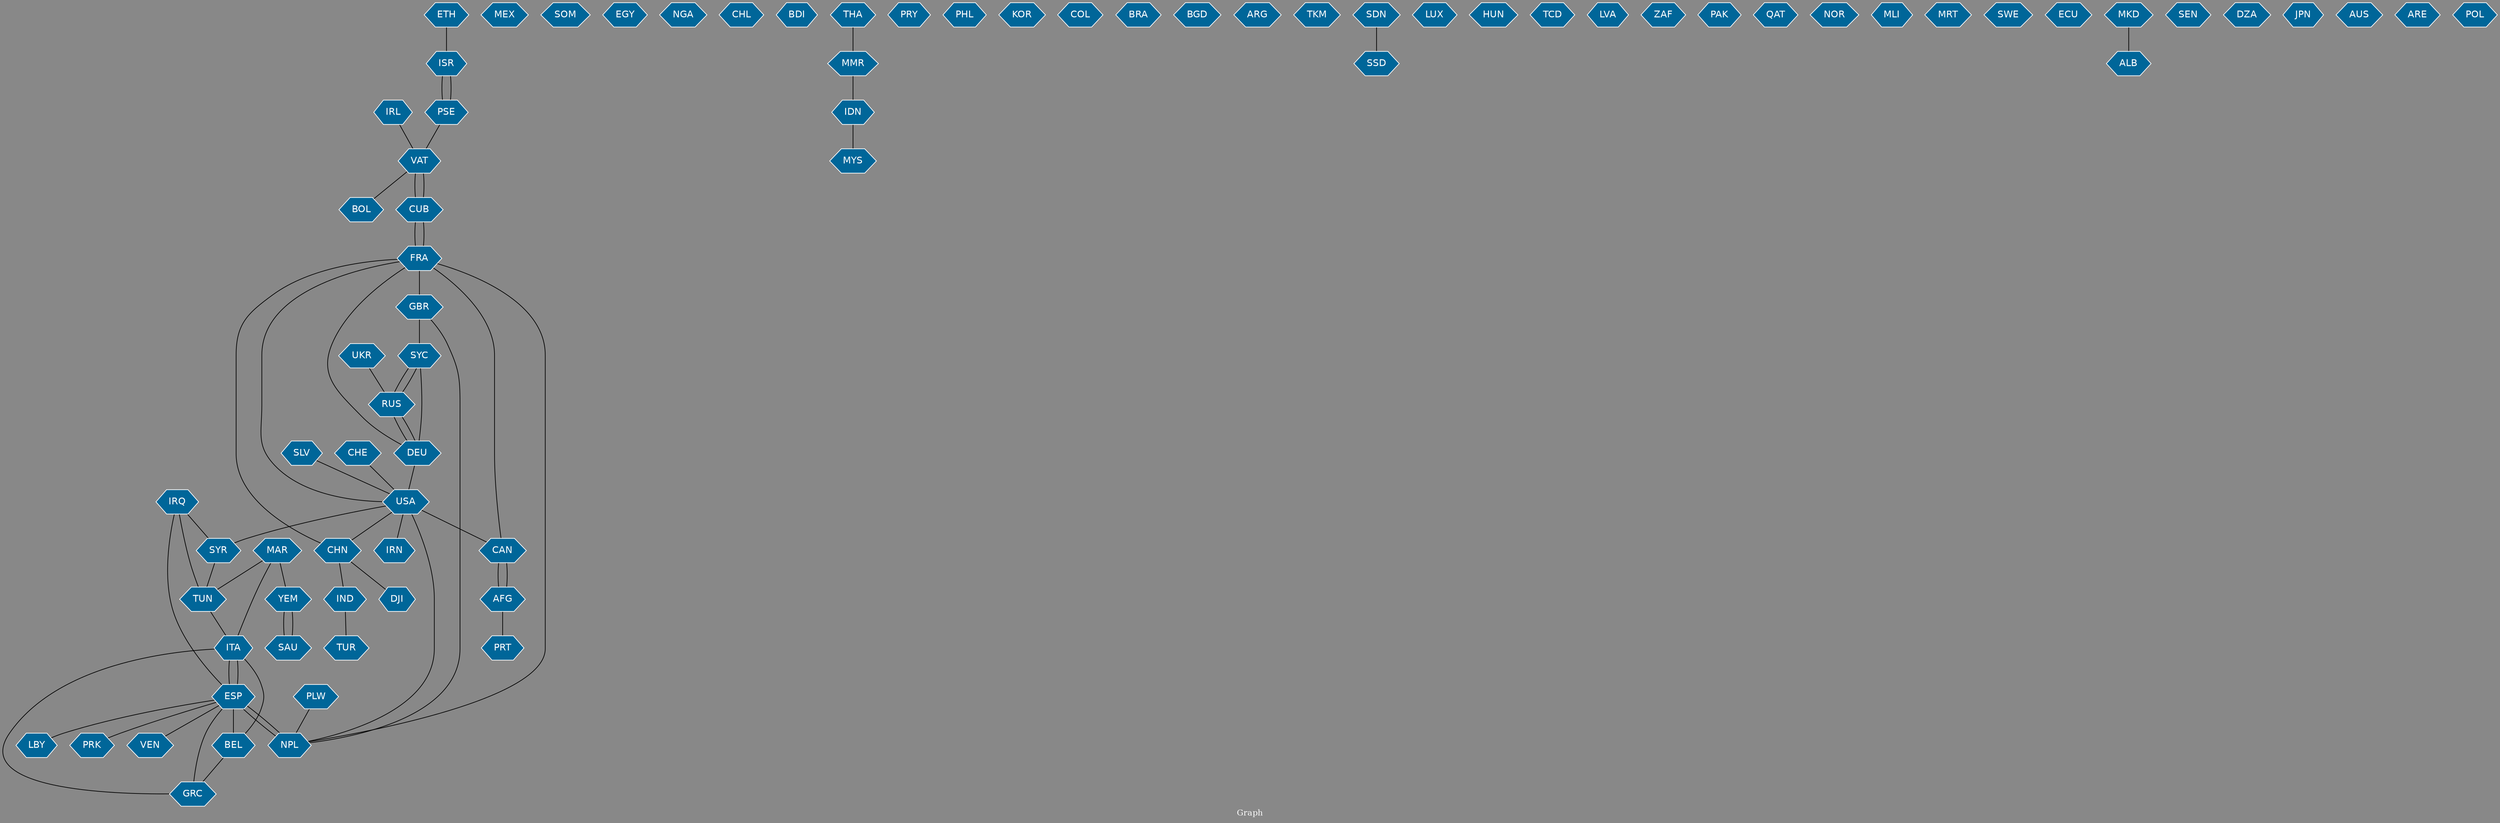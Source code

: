 // Countries together in item graph
graph {
	graph [bgcolor="#888888" fontcolor=white fontsize=12 label="Graph" outputorder=edgesfirst overlap=prism]
	node [color=white fillcolor="#006699" fontcolor=white fontname=Helvetica shape=hexagon style=filled]
	edge [arrowhead=open color=black fontcolor=white fontname=Courier fontsize=12]
		ISR [label=ISR]
		GBR [label=GBR]
		USA [label=USA]
		TUR [label=TUR]
		BEL [label=BEL]
		IRQ [label=IRQ]
		BOL [label=BOL]
		SYR [label=SYR]
		IRN [label=IRN]
		MEX [label=MEX]
		AFG [label=AFG]
		ESP [label=ESP]
		NPL [label=NPL]
		CHN [label=CHN]
		PRT [label=PRT]
		UKR [label=UKR]
		SOM [label=SOM]
		PSE [label=PSE]
		VAT [label=VAT]
		PRK [label=PRK]
		IND [label=IND]
		EGY [label=EGY]
		SAU [label=SAU]
		ITA [label=ITA]
		RUS [label=RUS]
		NGA [label=NGA]
		CHL [label=CHL]
		SYC [label=SYC]
		VEN [label=VEN]
		MAR [label=MAR]
		TUN [label=TUN]
		BDI [label=BDI]
		IDN [label=IDN]
		MYS [label=MYS]
		YEM [label=YEM]
		PRY [label=PRY]
		DJI [label=DJI]
		FRA [label=FRA]
		CUB [label=CUB]
		DEU [label=DEU]
		PHL [label=PHL]
		THA [label=THA]
		KOR [label=KOR]
		COL [label=COL]
		GRC [label=GRC]
		BRA [label=BRA]
		BGD [label=BGD]
		ARG [label=ARG]
		TKM [label=TKM]
		CAN [label=CAN]
		SDN [label=SDN]
		SSD [label=SSD]
		MMR [label=MMR]
		IRL [label=IRL]
		LUX [label=LUX]
		HUN [label=HUN]
		SLV [label=SLV]
		CHE [label=CHE]
		TCD [label=TCD]
		LVA [label=LVA]
		ZAF [label=ZAF]
		ETH [label=ETH]
		PAK [label=PAK]
		QAT [label=QAT]
		NOR [label=NOR]
		MLI [label=MLI]
		MRT [label=MRT]
		SWE [label=SWE]
		LBY [label=LBY]
		ECU [label=ECU]
		MKD [label=MKD]
		ALB [label=ALB]
		SEN [label=SEN]
		DZA [label=DZA]
		PLW [label=PLW]
		JPN [label=JPN]
		AUS [label=AUS]
		ARE [label=ARE]
		POL [label=POL]
			ESP -- GRC [weight=2]
			DEU -- FRA [weight=1]
			IDN -- MYS [weight=1]
			ISR -- PSE [weight=1]
			SYC -- RUS [weight=1]
			UKR -- RUS [weight=1]
			AFG -- CAN [weight=1]
			CUB -- FRA [weight=1]
			FRA -- GBR [weight=2]
			USA -- CAN [weight=2]
			GBR -- SYC [weight=2]
			SYR -- TUN [weight=1]
			NPL -- ESP [weight=2]
			DEU -- RUS [weight=1]
			SAU -- YEM [weight=2]
			ESP -- LBY [weight=1]
			ESP -- ITA [weight=2]
			PLW -- NPL [weight=1]
			CAN -- AFG [weight=1]
			ITA -- GRC [weight=1]
			MAR -- TUN [weight=1]
			ESP -- NPL [weight=8]
			FRA -- CAN [weight=1]
			ESP -- VEN [weight=1]
			CHN -- IND [weight=1]
			MKD -- ALB [weight=1]
			DEU -- SYC [weight=1]
			VAT -- BOL [weight=1]
			USA -- SYR [weight=1]
			IRQ -- TUN [weight=1]
			MAR -- YEM [weight=1]
			IRQ -- ESP [weight=1]
			NPL -- FRA [weight=1]
			MAR -- ITA [weight=1]
			AFG -- PRT [weight=1]
			THA -- MMR [weight=1]
			CHE -- USA [weight=1]
			PSE -- VAT [weight=1]
			SLV -- USA [weight=1]
			TUN -- ITA [weight=2]
			CHN -- DJI [weight=1]
			ETH -- ISR [weight=1]
			DEU -- USA [weight=3]
			RUS -- DEU [weight=1]
			ITA -- BEL [weight=1]
			USA -- FRA [weight=1]
			IRQ -- SYR [weight=1]
			PSE -- ISR [weight=3]
			CHN -- FRA [weight=1]
			MMR -- IDN [weight=1]
			IRL -- VAT [weight=1]
			SDN -- SSD [weight=1]
			USA -- CHN [weight=1]
			CUB -- VAT [weight=3]
			ESP -- PRK [weight=1]
			VAT -- CUB [weight=1]
			ESP -- BEL [weight=2]
			IND -- TUR [weight=1]
			RUS -- SYC [weight=1]
			YEM -- SAU [weight=1]
			NPL -- USA [weight=1]
			ITA -- ESP [weight=1]
			BEL -- GRC [weight=1]
			USA -- IRN [weight=1]
			FRA -- CUB [weight=2]
			NPL -- GBR [weight=1]
}